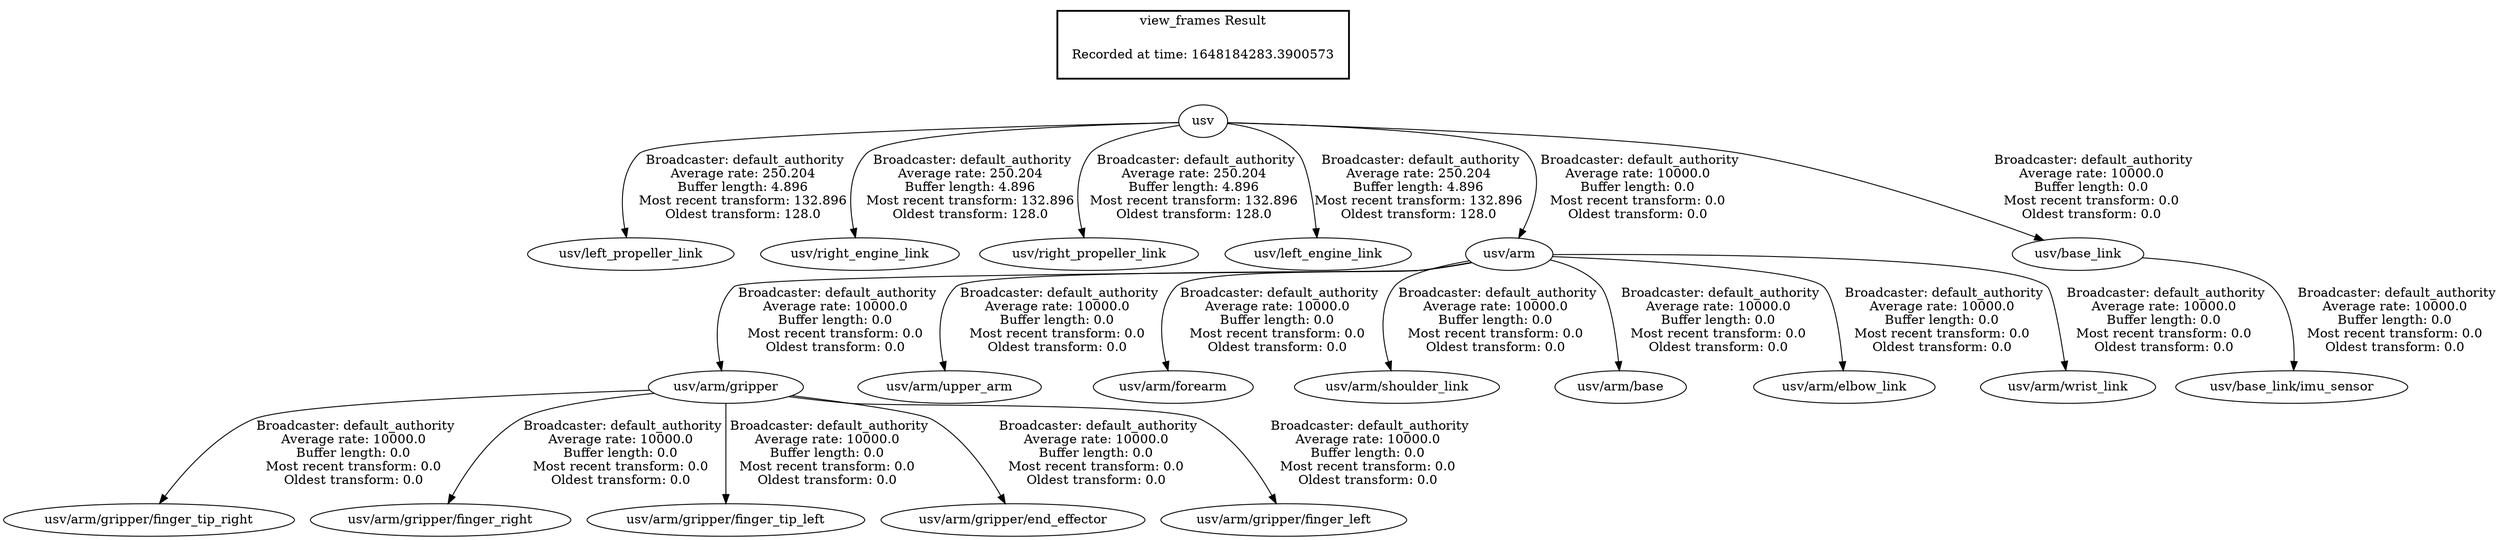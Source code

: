 digraph G {
"usv" -> "usv/left_propeller_link"[label=" Broadcaster: default_authority\nAverage rate: 250.204\nBuffer length: 4.896\nMost recent transform: 132.896\nOldest transform: 128.0\n"];
"usv" -> "usv/right_engine_link"[label=" Broadcaster: default_authority\nAverage rate: 250.204\nBuffer length: 4.896\nMost recent transform: 132.896\nOldest transform: 128.0\n"];
"usv" -> "usv/right_propeller_link"[label=" Broadcaster: default_authority\nAverage rate: 250.204\nBuffer length: 4.896\nMost recent transform: 132.896\nOldest transform: 128.0\n"];
"usv" -> "usv/left_engine_link"[label=" Broadcaster: default_authority\nAverage rate: 250.204\nBuffer length: 4.896\nMost recent transform: 132.896\nOldest transform: 128.0\n"];
"usv/arm/gripper" -> "usv/arm/gripper/finger_tip_right"[label=" Broadcaster: default_authority\nAverage rate: 10000.0\nBuffer length: 0.0\nMost recent transform: 0.0\nOldest transform: 0.0\n"];
"usv/arm" -> "usv/arm/gripper"[label=" Broadcaster: default_authority\nAverage rate: 10000.0\nBuffer length: 0.0\nMost recent transform: 0.0\nOldest transform: 0.0\n"];
"usv/arm/gripper" -> "usv/arm/gripper/finger_right"[label=" Broadcaster: default_authority\nAverage rate: 10000.0\nBuffer length: 0.0\nMost recent transform: 0.0\nOldest transform: 0.0\n"];
"usv/arm/gripper" -> "usv/arm/gripper/finger_tip_left"[label=" Broadcaster: default_authority\nAverage rate: 10000.0\nBuffer length: 0.0\nMost recent transform: 0.0\nOldest transform: 0.0\n"];
"usv/arm/gripper" -> "usv/arm/gripper/end_effector"[label=" Broadcaster: default_authority\nAverage rate: 10000.0\nBuffer length: 0.0\nMost recent transform: 0.0\nOldest transform: 0.0\n"];
"usv" -> "usv/arm"[label=" Broadcaster: default_authority\nAverage rate: 10000.0\nBuffer length: 0.0\nMost recent transform: 0.0\nOldest transform: 0.0\n"];
"usv/arm" -> "usv/arm/upper_arm"[label=" Broadcaster: default_authority\nAverage rate: 10000.0\nBuffer length: 0.0\nMost recent transform: 0.0\nOldest transform: 0.0\n"];
"usv/base_link" -> "usv/base_link/imu_sensor"[label=" Broadcaster: default_authority\nAverage rate: 10000.0\nBuffer length: 0.0\nMost recent transform: 0.0\nOldest transform: 0.0\n"];
"usv" -> "usv/base_link"[label=" Broadcaster: default_authority\nAverage rate: 10000.0\nBuffer length: 0.0\nMost recent transform: 0.0\nOldest transform: 0.0\n"];
"usv/arm/gripper" -> "usv/arm/gripper/finger_left"[label=" Broadcaster: default_authority\nAverage rate: 10000.0\nBuffer length: 0.0\nMost recent transform: 0.0\nOldest transform: 0.0\n"];
"usv/arm" -> "usv/arm/forearm"[label=" Broadcaster: default_authority\nAverage rate: 10000.0\nBuffer length: 0.0\nMost recent transform: 0.0\nOldest transform: 0.0\n"];
"usv/arm" -> "usv/arm/shoulder_link"[label=" Broadcaster: default_authority\nAverage rate: 10000.0\nBuffer length: 0.0\nMost recent transform: 0.0\nOldest transform: 0.0\n"];
"usv/arm" -> "usv/arm/base"[label=" Broadcaster: default_authority\nAverage rate: 10000.0\nBuffer length: 0.0\nMost recent transform: 0.0\nOldest transform: 0.0\n"];
"usv/arm" -> "usv/arm/elbow_link"[label=" Broadcaster: default_authority\nAverage rate: 10000.0\nBuffer length: 0.0\nMost recent transform: 0.0\nOldest transform: 0.0\n"];
"usv/arm" -> "usv/arm/wrist_link"[label=" Broadcaster: default_authority\nAverage rate: 10000.0\nBuffer length: 0.0\nMost recent transform: 0.0\nOldest transform: 0.0\n"];
edge [style=invis];
 subgraph cluster_legend { style=bold; color=black; label ="view_frames Result";
"Recorded at time: 1648184283.3900573"[ shape=plaintext ] ;
}->"usv";
}